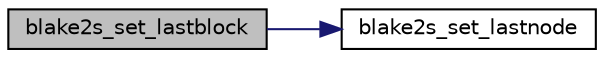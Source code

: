 digraph "blake2s_set_lastblock"
{
 // LATEX_PDF_SIZE
  edge [fontname="Helvetica",fontsize="10",labelfontname="Helvetica",labelfontsize="10"];
  node [fontname="Helvetica",fontsize="10",shape=record];
  rankdir="LR";
  Node270 [label="blake2s_set_lastblock",height=0.2,width=0.4,color="black", fillcolor="grey75", style="filled", fontcolor="black",tooltip=" "];
  Node270 -> Node271 [color="midnightblue",fontsize="10",style="solid"];
  Node271 [label="blake2s_set_lastnode",height=0.2,width=0.4,color="black", fillcolor="white", style="filled",URL="$blake2s_8c.html#a4ef5893be0b273c6ab319ad5e46e529b",tooltip=" "];
}
